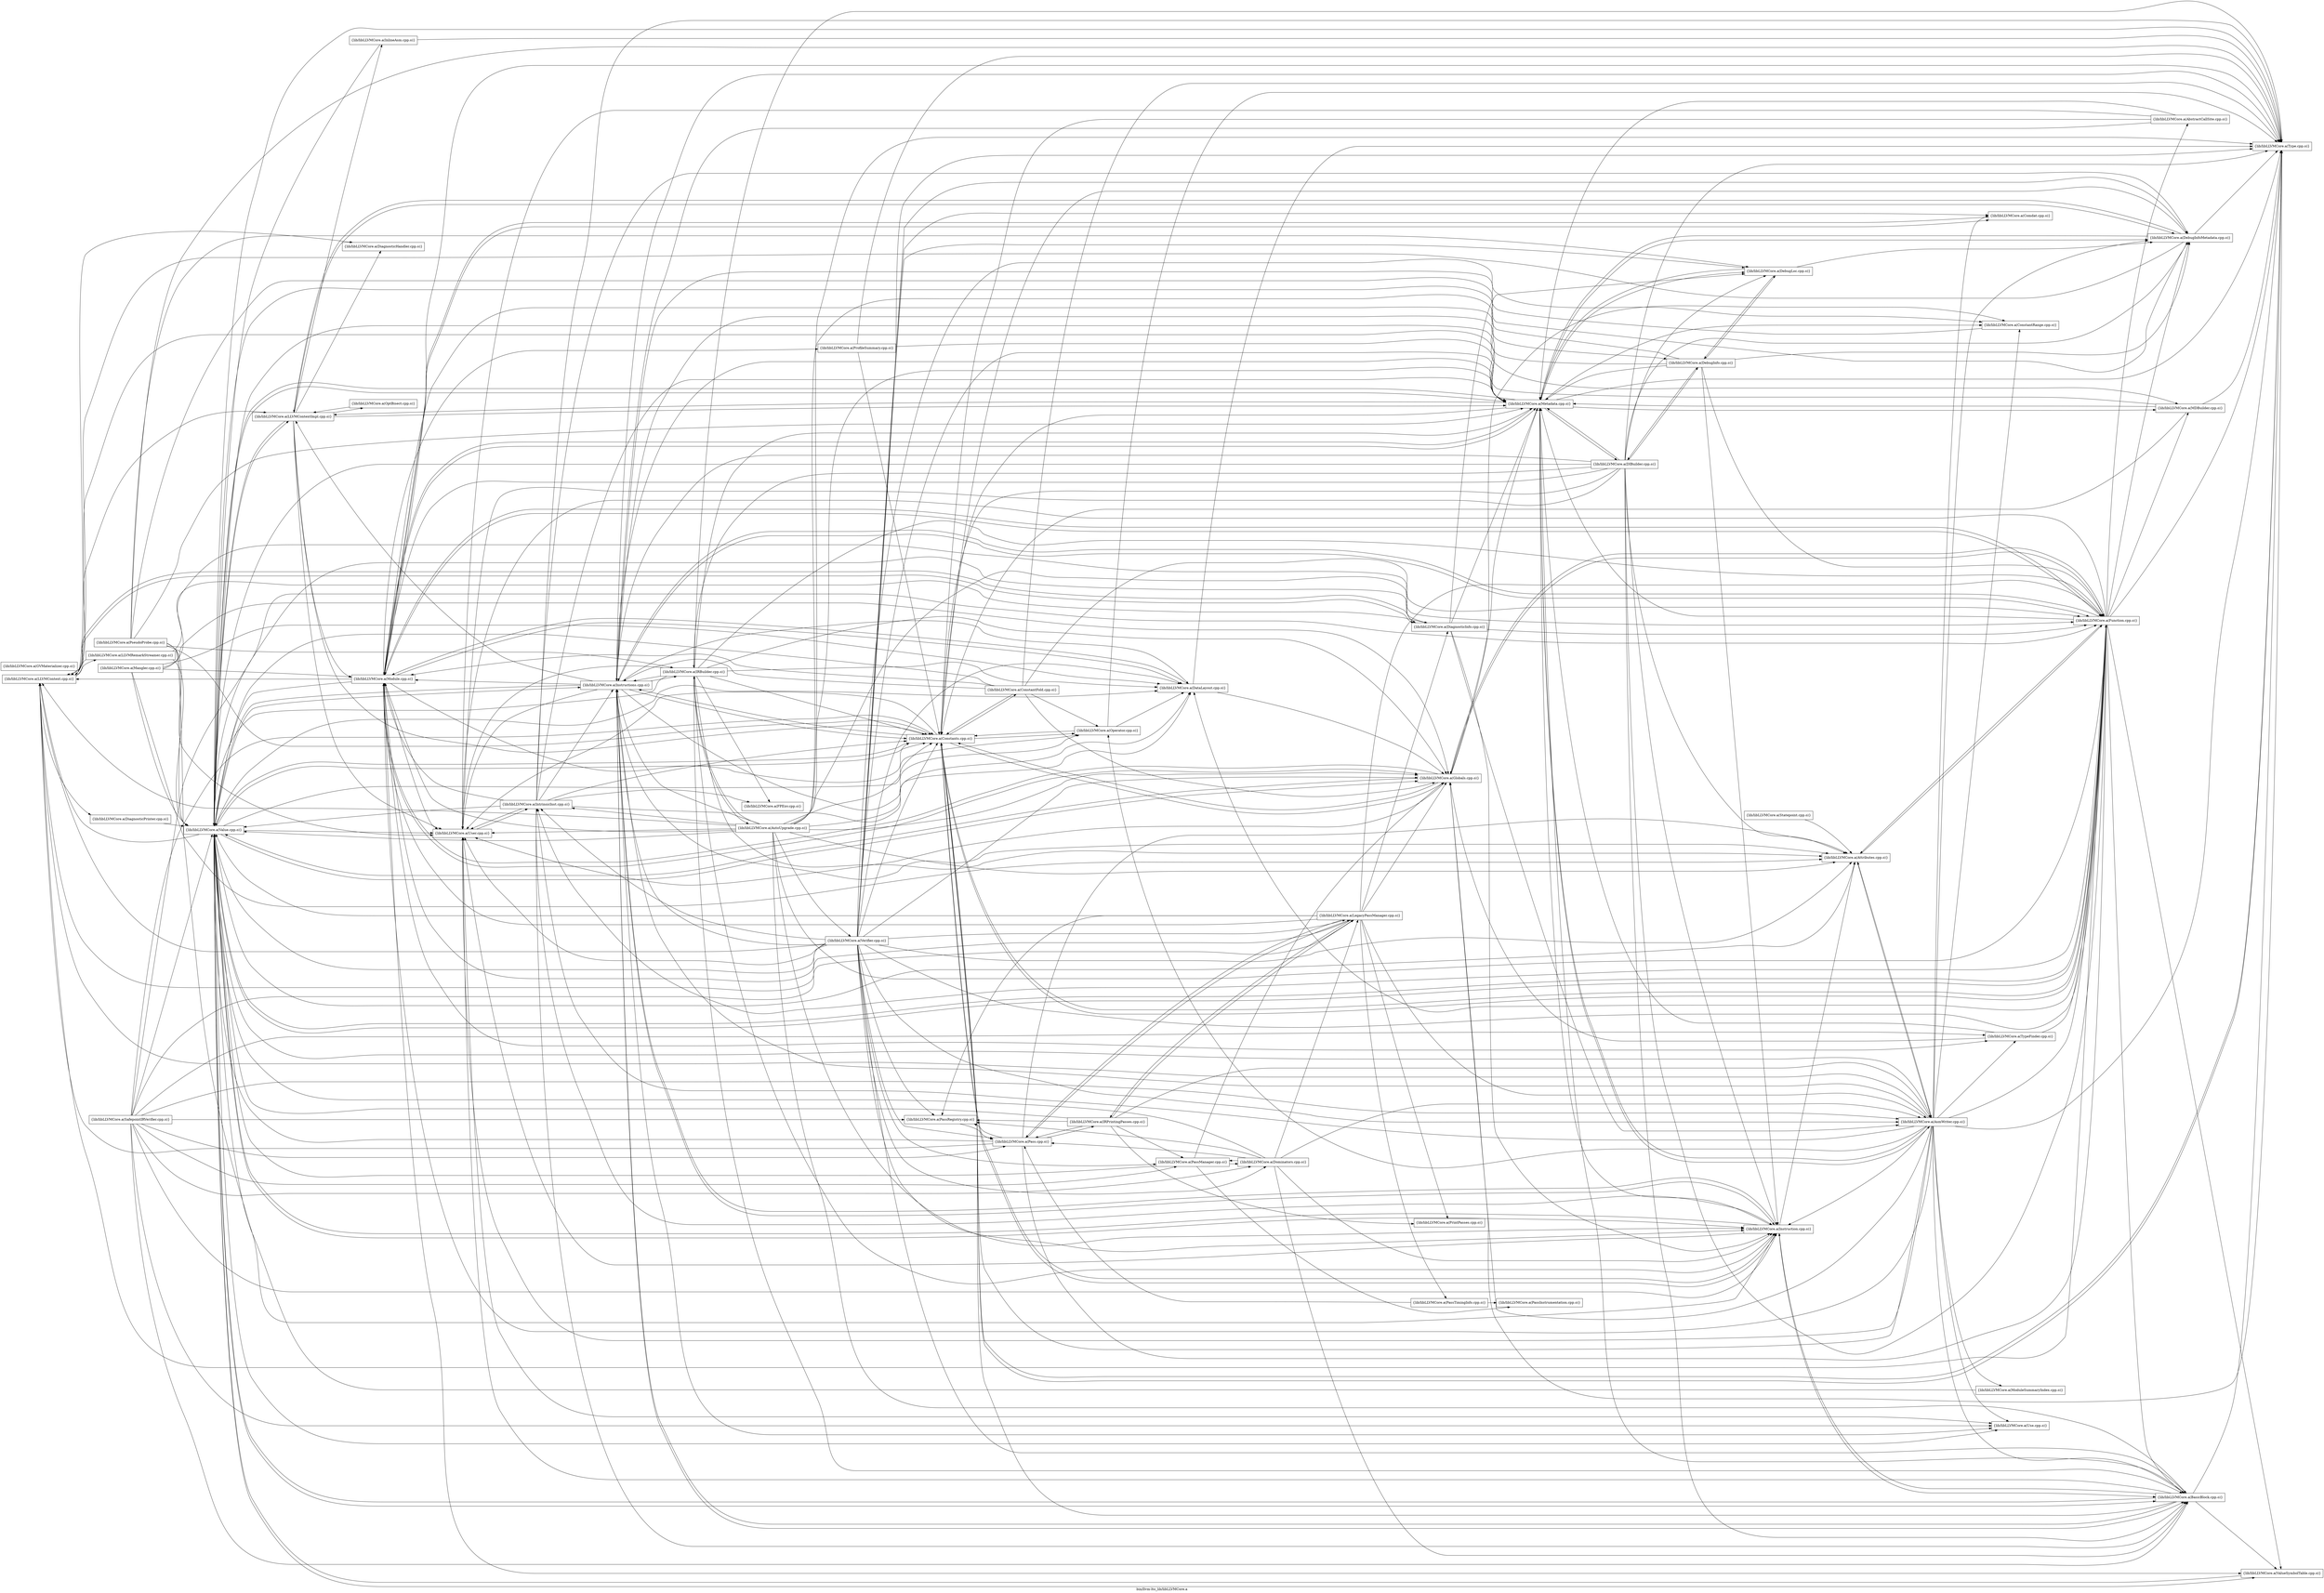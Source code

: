 digraph "bin/llvm-lto_lib/libLLVMCore.a" {
	label="bin/llvm-lto_lib/libLLVMCore.a";
	rankdir=LR;

	Node0x5589fc22cc98 [shape=record,shape=box,group=0,label="{lib/libLLVMCore.a(DiagnosticHandler.cpp.o)}"];
	Node0x5589fc22dc88 [shape=record,shape=box,group=0,label="{lib/libLLVMCore.a(DiagnosticPrinter.cpp.o)}"];
	Node0x5589fc22dc88 -> Node0x5589fc215a98;
	Node0x5589fc22bb68 [shape=record,shape=box,group=0,label="{lib/libLLVMCore.a(LLVMContext.cpp.o)}"];
	Node0x5589fc22bb68 -> Node0x5589fc22cc98;
	Node0x5589fc22bb68 -> Node0x5589fc22d4b8;
	Node0x5589fc22bb68 -> Node0x5589fc22dc88;
	Node0x5589fc22bb68 -> Node0x5589fc22d328;
	Node0x5589fc22bb68 -> Node0x5589fc22da58;
	Node0x5589fc21a9f8 [shape=record,shape=box,group=0,label="{lib/libLLVMCore.a(Module.cpp.o)}"];
	Node0x5589fc21a9f8 -> Node0x5589fc22d8c8;
	Node0x5589fc21a9f8 -> Node0x5589fc22c8d8;
	Node0x5589fc21a9f8 -> Node0x5589fc22b8e8;
	Node0x5589fc21a9f8 -> Node0x5589fc224b88;
	Node0x5589fc21a9f8 -> Node0x5589fc225ad8;
	Node0x5589fc21a9f8 -> Node0x5589fc22bb68;
	Node0x5589fc21a9f8 -> Node0x5589fc219cd8;
	Node0x5589fc21a9f8 -> Node0x5589fc213608;
	Node0x5589fc21a9f8 -> Node0x5589fc213d88;
	Node0x5589fc21a9f8 -> Node0x5589fc214508;
	Node0x5589fc21a9f8 -> Node0x5589fc214eb8;
	Node0x5589fc21a9f8 -> Node0x5589fc215a98;
	Node0x5589fc21a9f8 -> Node0x5589fc215d68;
	Node0x5589fc2168f8 [shape=record,shape=box,group=0,label="{lib/libLLVMCore.a(Verifier.cpp.o)}"];
	Node0x5589fc2168f8 -> Node0x5589fc22a8f8;
	Node0x5589fc2168f8 -> Node0x5589fc229bd8;
	Node0x5589fc2168f8 -> Node0x5589fc228dc8;
	Node0x5589fc2168f8 -> Node0x5589fc22d8c8;
	Node0x5589fc2168f8 -> Node0x5589fc22d5f8;
	Node0x5589fc2168f8 -> Node0x5589fc22c8d8;
	Node0x5589fc2168f8 -> Node0x5589fc22b8e8;
	Node0x5589fc2168f8 -> Node0x5589fc22bc58;
	Node0x5589fc2168f8 -> Node0x5589fc22c5b8;
	Node0x5589fc2168f8 -> Node0x5589fc223f08;
	Node0x5589fc2168f8 -> Node0x5589fc224b88;
	Node0x5589fc2168f8 -> Node0x5589fc225ad8;
	Node0x5589fc2168f8 -> Node0x5589fc22a358;
	Node0x5589fc2168f8 -> Node0x5589fc22c0b8;
	Node0x5589fc2168f8 -> Node0x5589fc22c838;
	Node0x5589fc2168f8 -> Node0x5589fc22bb68;
	Node0x5589fc2168f8 -> Node0x5589fc22ce78;
	Node0x5589fc2168f8 -> Node0x5589fc219cd8;
	Node0x5589fc2168f8 -> Node0x5589fc21a9f8;
	Node0x5589fc2168f8 -> Node0x5589fc21cac8;
	Node0x5589fc2168f8 -> Node0x5589fc21d748;
	Node0x5589fc2168f8 -> Node0x5589fc217078;
	Node0x5589fc2168f8 -> Node0x5589fc213d88;
	Node0x5589fc2168f8 -> Node0x5589fc214eb8;
	Node0x5589fc2168f8 -> Node0x5589fc215a98;
	Node0x5589fc22ce78 [shape=record,shape=box,group=0,label="{lib/libLLVMCore.a(LegacyPassManager.cpp.o)}"];
	Node0x5589fc22ce78 -> Node0x5589fc22a8f8;
	Node0x5589fc22ce78 -> Node0x5589fc22d4b8;
	Node0x5589fc22ce78 -> Node0x5589fc224b88;
	Node0x5589fc22ce78 -> Node0x5589fc225ad8;
	Node0x5589fc22ce78 -> Node0x5589fc2295e8;
	Node0x5589fc22ce78 -> Node0x5589fc22bb68;
	Node0x5589fc22ce78 -> Node0x5589fc21a9f8;
	Node0x5589fc22ce78 -> Node0x5589fc21cac8;
	Node0x5589fc22ce78 -> Node0x5589fc217078;
	Node0x5589fc22ce78 -> Node0x5589fc2124d8;
	Node0x5589fc22ce78 -> Node0x5589fc212ed8;
	Node0x5589fc22ce78 -> Node0x5589fc215a98;
	Node0x5589fc21cac8 [shape=record,shape=box,group=0,label="{lib/libLLVMCore.a(Pass.cpp.o)}"];
	Node0x5589fc21cac8 -> Node0x5589fc229bd8;
	Node0x5589fc21cac8 -> Node0x5589fc224b88;
	Node0x5589fc21cac8 -> Node0x5589fc2295e8;
	Node0x5589fc21cac8 -> Node0x5589fc22bb68;
	Node0x5589fc21cac8 -> Node0x5589fc22ce78;
	Node0x5589fc21cac8 -> Node0x5589fc217078;
	Node0x5589fc21cac8 -> Node0x5589fc215a98;
	Node0x5589fc215a98 [shape=record,shape=box,group=0,label="{lib/libLLVMCore.a(Value.cpp.o)}"];
	Node0x5589fc215a98 -> Node0x5589fc229bd8;
	Node0x5589fc215a98 -> Node0x5589fc228dc8;
	Node0x5589fc215a98 -> Node0x5589fc22c8d8;
	Node0x5589fc215a98 -> Node0x5589fc22b8e8;
	Node0x5589fc215a98 -> Node0x5589fc224b88;
	Node0x5589fc215a98 -> Node0x5589fc225ad8;
	Node0x5589fc215a98 -> Node0x5589fc22a358;
	Node0x5589fc215a98 -> Node0x5589fc22c0b8;
	Node0x5589fc215a98 -> Node0x5589fc22bb68;
	Node0x5589fc215a98 -> Node0x5589fc22d328;
	Node0x5589fc215a98 -> Node0x5589fc219cd8;
	Node0x5589fc215a98 -> Node0x5589fc21d9c8;
	Node0x5589fc215a98 -> Node0x5589fc213d88;
	Node0x5589fc215a98 -> Node0x5589fc2147d8;
	Node0x5589fc215a98 -> Node0x5589fc214eb8;
	Node0x5589fc215a98 -> Node0x5589fc215d68;
	Node0x5589fc229bd8 [shape=record,shape=box,group=0,label="{lib/libLLVMCore.a(Attributes.cpp.o)}"];
	Node0x5589fc229bd8 -> Node0x5589fc22a8f8;
	Node0x5589fc229bd8 -> Node0x5589fc224b88;
	Node0x5589fc22c8d8 [shape=record,shape=box,group=0,label="{lib/libLLVMCore.a(Constants.cpp.o)}"];
	Node0x5589fc22c8d8 -> Node0x5589fc22c6f8;
	Node0x5589fc22c8d8 -> Node0x5589fc224b88;
	Node0x5589fc22c8d8 -> Node0x5589fc225ad8;
	Node0x5589fc22c8d8 -> Node0x5589fc22a358;
	Node0x5589fc22c8d8 -> Node0x5589fc22c0b8;
	Node0x5589fc22c8d8 -> Node0x5589fc21d9c8;
	Node0x5589fc22c8d8 -> Node0x5589fc213d88;
	Node0x5589fc22c8d8 -> Node0x5589fc214eb8;
	Node0x5589fc22c8d8 -> Node0x5589fc215a98;
	Node0x5589fc21a4a8 [shape=record,shape=box,group=0,label="{lib/libLLVMCore.a(Mangler.cpp.o)}"];
	Node0x5589fc21a4a8 -> Node0x5589fc229bd8;
	Node0x5589fc21a4a8 -> Node0x5589fc22b8e8;
	Node0x5589fc21a4a8 -> Node0x5589fc224b88;
	Node0x5589fc21a4a8 -> Node0x5589fc225ad8;
	Node0x5589fc21a4a8 -> Node0x5589fc21a9f8;
	Node0x5589fc21a4a8 -> Node0x5589fc215a98;
	Node0x5589fc219cd8 [shape=record,shape=box,group=0,label="{lib/libLLVMCore.a(Metadata.cpp.o)}"];
	Node0x5589fc219cd8 -> Node0x5589fc22a8f8;
	Node0x5589fc219cd8 -> Node0x5589fc22d5f8;
	Node0x5589fc219cd8 -> Node0x5589fc22c8d8;
	Node0x5589fc219cd8 -> Node0x5589fc22bb18;
	Node0x5589fc219cd8 -> Node0x5589fc22bc58;
	Node0x5589fc219cd8 -> Node0x5589fc22c5b8;
	Node0x5589fc219cd8 -> Node0x5589fc22bb68;
	Node0x5589fc219cd8 -> Node0x5589fc22d328;
	Node0x5589fc219cd8 -> Node0x5589fc21c168;
	Node0x5589fc219cd8 -> Node0x5589fc21a9f8;
	Node0x5589fc219cd8 -> Node0x5589fc213d88;
	Node0x5589fc219cd8 -> Node0x5589fc215a98;
	Node0x5589fc22b8e8 [shape=record,shape=box,group=0,label="{lib/libLLVMCore.a(DataLayout.cpp.o)}"];
	Node0x5589fc22b8e8 -> Node0x5589fc225ad8;
	Node0x5589fc22b8e8 -> Node0x5589fc21a9f8;
	Node0x5589fc22b8e8 -> Node0x5589fc213d88;
	Node0x5589fc22d4b8 [shape=record,shape=box,group=0,label="{lib/libLLVMCore.a(DiagnosticInfo.cpp.o)}"];
	Node0x5589fc22d4b8 -> Node0x5589fc22a8f8;
	Node0x5589fc22d4b8 -> Node0x5589fc22c5b8;
	Node0x5589fc22d4b8 -> Node0x5589fc224b88;
	Node0x5589fc22d4b8 -> Node0x5589fc22a358;
	Node0x5589fc22d4b8 -> Node0x5589fc22bb68;
	Node0x5589fc22d4b8 -> Node0x5589fc219cd8;
	Node0x5589fc22d4b8 -> Node0x5589fc215a98;
	Node0x5589fc224b88 [shape=record,shape=box,group=0,label="{lib/libLLVMCore.a(Function.cpp.o)}"];
	Node0x5589fc224b88 -> Node0x5589fc229bd8;
	Node0x5589fc224b88 -> Node0x5589fc228dc8;
	Node0x5589fc224b88 -> Node0x5589fc22c8d8;
	Node0x5589fc224b88 -> Node0x5589fc22b8e8;
	Node0x5589fc224b88 -> Node0x5589fc22bc58;
	Node0x5589fc224b88 -> Node0x5589fc224d18;
	Node0x5589fc224b88 -> Node0x5589fc225ad8;
	Node0x5589fc224b88 -> Node0x5589fc22c0b8;
	Node0x5589fc224b88 -> Node0x5589fc22c838;
	Node0x5589fc224b88 -> Node0x5589fc22bb68;
	Node0x5589fc224b88 -> Node0x5589fc21c168;
	Node0x5589fc224b88 -> Node0x5589fc219cd8;
	Node0x5589fc224b88 -> Node0x5589fc21a9f8;
	Node0x5589fc224b88 -> Node0x5589fc213d88;
	Node0x5589fc224b88 -> Node0x5589fc214eb8;
	Node0x5589fc224b88 -> Node0x5589fc215a98;
	Node0x5589fc224b88 -> Node0x5589fc215d68;
	Node0x5589fc225ad8 [shape=record,shape=box,group=0,label="{lib/libLLVMCore.a(Globals.cpp.o)}"];
	Node0x5589fc225ad8 -> Node0x5589fc22d5f8;
	Node0x5589fc225ad8 -> Node0x5589fc22c8d8;
	Node0x5589fc225ad8 -> Node0x5589fc224b88;
	Node0x5589fc225ad8 -> Node0x5589fc219cd8;
	Node0x5589fc225ad8 -> Node0x5589fc21a9f8;
	Node0x5589fc225ad8 -> Node0x5589fc213d88;
	Node0x5589fc225ad8 -> Node0x5589fc214eb8;
	Node0x5589fc225ad8 -> Node0x5589fc215a98;
	Node0x5589fc229b88 [shape=record,shape=box,group=0,label="{lib/libLLVMCore.a(IRBuilder.cpp.o)}"];
	Node0x5589fc229b88 -> Node0x5589fc229bd8;
	Node0x5589fc229b88 -> Node0x5589fc229a48;
	Node0x5589fc229b88 -> Node0x5589fc228dc8;
	Node0x5589fc229b88 -> Node0x5589fc22c8d8;
	Node0x5589fc229b88 -> Node0x5589fc22b8e8;
	Node0x5589fc229b88 -> Node0x5589fc224b88;
	Node0x5589fc229b88 -> Node0x5589fc225ad8;
	Node0x5589fc229b88 -> Node0x5589fc228f58;
	Node0x5589fc229b88 -> Node0x5589fc22a358;
	Node0x5589fc229b88 -> Node0x5589fc22c0b8;
	Node0x5589fc229b88 -> Node0x5589fc219cd8;
	Node0x5589fc229b88 -> Node0x5589fc213d88;
	Node0x5589fc229b88 -> Node0x5589fc214eb8;
	Node0x5589fc229b88 -> Node0x5589fc215a98;
	Node0x5589fc22b1b8 [shape=record,shape=box,group=0,label="{lib/libLLVMCore.a(InlineAsm.cpp.o)}"];
	Node0x5589fc22b1b8 -> Node0x5589fc213d88;
	Node0x5589fc22b1b8 -> Node0x5589fc215a98;
	Node0x5589fc22a358 [shape=record,shape=box,group=0,label="{lib/libLLVMCore.a(Instruction.cpp.o)}"];
	Node0x5589fc22a358 -> Node0x5589fc229bd8;
	Node0x5589fc22a358 -> Node0x5589fc228dc8;
	Node0x5589fc22a358 -> Node0x5589fc22c8d8;
	Node0x5589fc22a358 -> Node0x5589fc22c0b8;
	Node0x5589fc22a358 -> Node0x5589fc219cd8;
	Node0x5589fc22a358 -> Node0x5589fc214eb8;
	Node0x5589fc22a358 -> Node0x5589fc215a98;
	Node0x5589fc22c0b8 [shape=record,shape=box,group=0,label="{lib/libLLVMCore.a(Instructions.cpp.o)}"];
	Node0x5589fc22c0b8 -> Node0x5589fc229bd8;
	Node0x5589fc22c0b8 -> Node0x5589fc228dc8;
	Node0x5589fc22c0b8 -> Node0x5589fc22c8d8;
	Node0x5589fc22c0b8 -> Node0x5589fc22b8e8;
	Node0x5589fc22c0b8 -> Node0x5589fc224b88;
	Node0x5589fc22c0b8 -> Node0x5589fc229b88;
	Node0x5589fc22c0b8 -> Node0x5589fc22a358;
	Node0x5589fc22c0b8 -> Node0x5589fc22d328;
	Node0x5589fc22c0b8 -> Node0x5589fc21c168;
	Node0x5589fc22c0b8 -> Node0x5589fc219cd8;
	Node0x5589fc22c0b8 -> Node0x5589fc21a9f8;
	Node0x5589fc22c0b8 -> Node0x5589fc21d9c8;
	Node0x5589fc22c0b8 -> Node0x5589fc213d88;
	Node0x5589fc22c0b8 -> Node0x5589fc2147d8;
	Node0x5589fc22c0b8 -> Node0x5589fc214eb8;
	Node0x5589fc22c0b8 -> Node0x5589fc215a98;
	Node0x5589fc213d88 [shape=record,shape=box,group=0,label="{lib/libLLVMCore.a(Type.cpp.o)}"];
	Node0x5589fc213d88 -> Node0x5589fc22c8d8;
	Node0x5589fc214eb8 [shape=record,shape=box,group=0,label="{lib/libLLVMCore.a(User.cpp.o)}"];
	Node0x5589fc214eb8 -> Node0x5589fc22c838;
	Node0x5589fc214eb8 -> Node0x5589fc2147d8;
	Node0x5589fc228dc8 [shape=record,shape=box,group=0,label="{lib/libLLVMCore.a(BasicBlock.cpp.o)}"];
	Node0x5589fc228dc8 -> Node0x5589fc22c8d8;
	Node0x5589fc228dc8 -> Node0x5589fc22a358;
	Node0x5589fc228dc8 -> Node0x5589fc22c0b8;
	Node0x5589fc228dc8 -> Node0x5589fc219cd8;
	Node0x5589fc228dc8 -> Node0x5589fc213d88;
	Node0x5589fc228dc8 -> Node0x5589fc214eb8;
	Node0x5589fc228dc8 -> Node0x5589fc215a98;
	Node0x5589fc228dc8 -> Node0x5589fc215d68;
	Node0x5589fc22c838 [shape=record,shape=box,group=0,label="{lib/libLLVMCore.a(IntrinsicInst.cpp.o)}"];
	Node0x5589fc22c838 -> Node0x5589fc228dc8;
	Node0x5589fc22c838 -> Node0x5589fc22c8d8;
	Node0x5589fc22c838 -> Node0x5589fc22b8e8;
	Node0x5589fc22c838 -> Node0x5589fc22bc58;
	Node0x5589fc22c838 -> Node0x5589fc228f58;
	Node0x5589fc22c838 -> Node0x5589fc22a358;
	Node0x5589fc22c838 -> Node0x5589fc22c0b8;
	Node0x5589fc22c838 -> Node0x5589fc219cd8;
	Node0x5589fc22c838 -> Node0x5589fc21a9f8;
	Node0x5589fc22c838 -> Node0x5589fc213d88;
	Node0x5589fc22c838 -> Node0x5589fc214eb8;
	Node0x5589fc22c838 -> Node0x5589fc215a98;
	Node0x5589fc21d9c8 [shape=record,shape=box,group=0,label="{lib/libLLVMCore.a(Operator.cpp.o)}"];
	Node0x5589fc21d9c8 -> Node0x5589fc22c8d8;
	Node0x5589fc21d9c8 -> Node0x5589fc22b8e8;
	Node0x5589fc21d9c8 -> Node0x5589fc213d88;
	Node0x5589fc22bc58 [shape=record,shape=box,group=0,label="{lib/libLLVMCore.a(DebugInfoMetadata.cpp.o)}"];
	Node0x5589fc22bc58 -> Node0x5589fc22c8d8;
	Node0x5589fc22bc58 -> Node0x5589fc22bb68;
	Node0x5589fc22bc58 -> Node0x5589fc22d328;
	Node0x5589fc22bc58 -> Node0x5589fc219cd8;
	Node0x5589fc22bc58 -> Node0x5589fc213d88;
	Node0x5589fc22d5f8 [shape=record,shape=box,group=0,label="{lib/libLLVMCore.a(ConstantRange.cpp.o)}"];
	Node0x5589fc22d5f8 -> Node0x5589fc22c0b8;
	Node0x5589fc217078 [shape=record,shape=box,group=0,label="{lib/libLLVMCore.a(PassRegistry.cpp.o)}"];
	Node0x5589fc217078 -> Node0x5589fc21cac8;
	Node0x5589fc22c5b8 [shape=record,shape=box,group=0,label="{lib/libLLVMCore.a(DebugLoc.cpp.o)}"];
	Node0x5589fc22c5b8 -> Node0x5589fc22b528;
	Node0x5589fc22c5b8 -> Node0x5589fc22bc58;
	Node0x5589fc22c5b8 -> Node0x5589fc219cd8;
	Node0x5589fc223f08 [shape=record,shape=box,group=0,label="{lib/libLLVMCore.a(Dominators.cpp.o)}"];
	Node0x5589fc223f08 -> Node0x5589fc22a8f8;
	Node0x5589fc223f08 -> Node0x5589fc228dc8;
	Node0x5589fc223f08 -> Node0x5589fc22a358;
	Node0x5589fc223f08 -> Node0x5589fc22ce78;
	Node0x5589fc223f08 -> Node0x5589fc21cac8;
	Node0x5589fc223f08 -> Node0x5589fc21d748;
	Node0x5589fc223f08 -> Node0x5589fc217078;
	Node0x5589fc223f08 -> Node0x5589fc215a98;
	Node0x5589fc2147d8 [shape=record,shape=box,group=0,label="{lib/libLLVMCore.a(Use.cpp.o)}"];
	Node0x5589fc229a48 [shape=record,shape=box,group=0,label="{lib/libLLVMCore.a(AutoUpgrade.cpp.o)}"];
	Node0x5589fc229a48 -> Node0x5589fc229bd8;
	Node0x5589fc229a48 -> Node0x5589fc228dc8;
	Node0x5589fc229a48 -> Node0x5589fc22c8d8;
	Node0x5589fc229a48 -> Node0x5589fc22b8e8;
	Node0x5589fc229a48 -> Node0x5589fc22b528;
	Node0x5589fc229a48 -> Node0x5589fc22d4b8;
	Node0x5589fc229a48 -> Node0x5589fc224b88;
	Node0x5589fc229a48 -> Node0x5589fc225ad8;
	Node0x5589fc229a48 -> Node0x5589fc229b88;
	Node0x5589fc229a48 -> Node0x5589fc22a358;
	Node0x5589fc229a48 -> Node0x5589fc22c0b8;
	Node0x5589fc229a48 -> Node0x5589fc22c838;
	Node0x5589fc229a48 -> Node0x5589fc22bb68;
	Node0x5589fc229a48 -> Node0x5589fc219cd8;
	Node0x5589fc229a48 -> Node0x5589fc21a9f8;
	Node0x5589fc229a48 -> Node0x5589fc213d88;
	Node0x5589fc229a48 -> Node0x5589fc214eb8;
	Node0x5589fc229a48 -> Node0x5589fc215a98;
	Node0x5589fc229a48 -> Node0x5589fc2168f8;
	Node0x5589fc22b528 [shape=record,shape=box,group=0,label="{lib/libLLVMCore.a(DebugInfo.cpp.o)}"];
	Node0x5589fc22b528 -> Node0x5589fc22bb18;
	Node0x5589fc22b528 -> Node0x5589fc22bc58;
	Node0x5589fc22b528 -> Node0x5589fc22c5b8;
	Node0x5589fc22b528 -> Node0x5589fc224b88;
	Node0x5589fc22b528 -> Node0x5589fc22a358;
	Node0x5589fc22b528 -> Node0x5589fc219cd8;
	Node0x5589fc22b528 -> Node0x5589fc21a9f8;
	Node0x5589fc22b528 -> Node0x5589fc215a98;
	Node0x5589fc225a38 [shape=record,shape=box,group=0,label="{lib/libLLVMCore.a(GVMaterializer.cpp.o)}"];
	Node0x5589fc21df18 [shape=record,shape=box,group=0,label="{lib/libLLVMCore.a(ModuleSummaryIndex.cpp.o)}"];
	Node0x5589fc21df18 -> Node0x5589fc215a98;
	Node0x5589fc22d8c8 [shape=record,shape=box,group=0,label="{lib/libLLVMCore.a(Comdat.cpp.o)}"];
	Node0x5589fc22d8c8 -> Node0x5589fc21a9f8;
	Node0x5589fc22a8f8 [shape=record,shape=box,group=0,label="{lib/libLLVMCore.a(AsmWriter.cpp.o)}"];
	Node0x5589fc22a8f8 -> Node0x5589fc229bd8;
	Node0x5589fc22a8f8 -> Node0x5589fc228dc8;
	Node0x5589fc22a8f8 -> Node0x5589fc22d8c8;
	Node0x5589fc22a8f8 -> Node0x5589fc22d5f8;
	Node0x5589fc22a8f8 -> Node0x5589fc22c8d8;
	Node0x5589fc22a8f8 -> Node0x5589fc22bc58;
	Node0x5589fc22a8f8 -> Node0x5589fc224b88;
	Node0x5589fc22a8f8 -> Node0x5589fc225ad8;
	Node0x5589fc22a8f8 -> Node0x5589fc22a358;
	Node0x5589fc22a8f8 -> Node0x5589fc22c0b8;
	Node0x5589fc22a8f8 -> Node0x5589fc22c838;
	Node0x5589fc22a8f8 -> Node0x5589fc22bb68;
	Node0x5589fc22a8f8 -> Node0x5589fc219cd8;
	Node0x5589fc22a8f8 -> Node0x5589fc21a9f8;
	Node0x5589fc22a8f8 -> Node0x5589fc21df18;
	Node0x5589fc22a8f8 -> Node0x5589fc21d9c8;
	Node0x5589fc22a8f8 -> Node0x5589fc213d88;
	Node0x5589fc22a8f8 -> Node0x5589fc214508;
	Node0x5589fc22a8f8 -> Node0x5589fc2147d8;
	Node0x5589fc22a8f8 -> Node0x5589fc214eb8;
	Node0x5589fc22a8f8 -> Node0x5589fc215a98;
	Node0x5589fc212ed8 [shape=record,shape=box,group=0,label="{lib/libLLVMCore.a(PrintPasses.cpp.o)}"];
	Node0x5589fc2295e8 [shape=record,shape=box,group=0,label="{lib/libLLVMCore.a(IRPrintingPasses.cpp.o)}"];
	Node0x5589fc2295e8 -> Node0x5589fc22a8f8;
	Node0x5589fc2295e8 -> Node0x5589fc22ce78;
	Node0x5589fc2295e8 -> Node0x5589fc21cac8;
	Node0x5589fc2295e8 -> Node0x5589fc21d748;
	Node0x5589fc2295e8 -> Node0x5589fc217078;
	Node0x5589fc2295e8 -> Node0x5589fc212ed8;
	Node0x5589fc2295e8 -> Node0x5589fc215a98;
	Node0x5589fc2124d8 [shape=record,shape=box,group=0,label="{lib/libLLVMCore.a(PassTimingInfo.cpp.o)}"];
	Node0x5589fc2124d8 -> Node0x5589fc21cac8;
	Node0x5589fc2124d8 -> Node0x5589fc21d068;
	Node0x5589fc21c168 [shape=record,shape=box,group=0,label="{lib/libLLVMCore.a(MDBuilder.cpp.o)}"];
	Node0x5589fc21c168 -> Node0x5589fc22c8d8;
	Node0x5589fc21c168 -> Node0x5589fc219cd8;
	Node0x5589fc21c168 -> Node0x5589fc213d88;
	Node0x5589fc21c168 -> Node0x5589fc215a98;
	Node0x5589fc21d748 [shape=record,shape=box,group=0,label="{lib/libLLVMCore.a(PassManager.cpp.o)}"];
	Node0x5589fc21d748 -> Node0x5589fc223f08;
	Node0x5589fc21d748 -> Node0x5589fc225ad8;
	Node0x5589fc21d748 -> Node0x5589fc21d068;
	Node0x5589fc21d748 -> Node0x5589fc215a98;
	Node0x5589fc22bb18 [shape=record,shape=box,group=0,label="{lib/libLLVMCore.a(DIBuilder.cpp.o)}"];
	Node0x5589fc22bb18 -> Node0x5589fc229bd8;
	Node0x5589fc22bb18 -> Node0x5589fc228dc8;
	Node0x5589fc22bb18 -> Node0x5589fc22c8d8;
	Node0x5589fc22bb18 -> Node0x5589fc22b528;
	Node0x5589fc22bb18 -> Node0x5589fc22bc58;
	Node0x5589fc22bb18 -> Node0x5589fc22c5b8;
	Node0x5589fc22bb18 -> Node0x5589fc224b88;
	Node0x5589fc22bb18 -> Node0x5589fc229b88;
	Node0x5589fc22bb18 -> Node0x5589fc22a358;
	Node0x5589fc22bb18 -> Node0x5589fc22c0b8;
	Node0x5589fc22bb18 -> Node0x5589fc219cd8;
	Node0x5589fc22bb18 -> Node0x5589fc21a9f8;
	Node0x5589fc22bb18 -> Node0x5589fc213d88;
	Node0x5589fc22bb18 -> Node0x5589fc214eb8;
	Node0x5589fc22bb18 -> Node0x5589fc215a98;
	Node0x5589fc214508 [shape=record,shape=box,group=0,label="{lib/libLLVMCore.a(TypeFinder.cpp.o)}"];
	Node0x5589fc214508 -> Node0x5589fc224b88;
	Node0x5589fc214508 -> Node0x5589fc225ad8;
	Node0x5589fc214508 -> Node0x5589fc219cd8;
	Node0x5589fc215d68 [shape=record,shape=box,group=0,label="{lib/libLLVMCore.a(ValueSymbolTable.cpp.o)}"];
	Node0x5589fc215d68 -> Node0x5589fc215a98;
	Node0x5589fc22c6f8 [shape=record,shape=box,group=0,label="{lib/libLLVMCore.a(ConstantFold.cpp.o)}"];
	Node0x5589fc22c6f8 -> Node0x5589fc22c8d8;
	Node0x5589fc22c6f8 -> Node0x5589fc224b88;
	Node0x5589fc22c6f8 -> Node0x5589fc225ad8;
	Node0x5589fc22c6f8 -> Node0x5589fc22c0b8;
	Node0x5589fc22c6f8 -> Node0x5589fc21a9f8;
	Node0x5589fc22c6f8 -> Node0x5589fc21d9c8;
	Node0x5589fc22c6f8 -> Node0x5589fc213d88;
	Node0x5589fc22c6f8 -> Node0x5589fc215a98;
	Node0x5589fc22d328 [shape=record,shape=box,group=0,label="{lib/libLLVMCore.a(LLVMContextImpl.cpp.o)}"];
	Node0x5589fc22d328 -> Node0x5589fc22c8d8;
	Node0x5589fc22d328 -> Node0x5589fc22bc58;
	Node0x5589fc22d328 -> Node0x5589fc22cc98;
	Node0x5589fc22d328 -> Node0x5589fc22b1b8;
	Node0x5589fc22d328 -> Node0x5589fc219cd8;
	Node0x5589fc22d328 -> Node0x5589fc21a9f8;
	Node0x5589fc22d328 -> Node0x5589fc21e648;
	Node0x5589fc22d328 -> Node0x5589fc214eb8;
	Node0x5589fc22d328 -> Node0x5589fc215a98;
	Node0x5589fc224d18 [shape=record,shape=box,group=0,label="{lib/libLLVMCore.a(AbstractCallSite.cpp.o)}"];
	Node0x5589fc224d18 -> Node0x5589fc22c8d8;
	Node0x5589fc224d18 -> Node0x5589fc22c0b8;
	Node0x5589fc224d18 -> Node0x5589fc219cd8;
	Node0x5589fc224d18 -> Node0x5589fc214eb8;
	Node0x5589fc228f58 [shape=record,shape=box,group=0,label="{lib/libLLVMCore.a(FPEnv.cpp.o)}"];
	Node0x5589fc22da58 [shape=record,shape=box,group=0,label="{lib/libLLVMCore.a(LLVMRemarkStreamer.cpp.o)}"];
	Node0x5589fc22da58 -> Node0x5589fc22d4b8;
	Node0x5589fc22da58 -> Node0x5589fc22bb68;
	Node0x5589fc22da58 -> Node0x5589fc215a98;
	Node0x5589fc21e648 [shape=record,shape=box,group=0,label="{lib/libLLVMCore.a(OptBisect.cpp.o)}"];
	Node0x5589fc21e648 -> Node0x5589fc22d328;
	Node0x5589fc213608 [shape=record,shape=box,group=0,label="{lib/libLLVMCore.a(ProfileSummary.cpp.o)}"];
	Node0x5589fc213608 -> Node0x5589fc22c8d8;
	Node0x5589fc213608 -> Node0x5589fc219cd8;
	Node0x5589fc213608 -> Node0x5589fc213d88;
	Node0x5589fc21d068 [shape=record,shape=box,group=0,label="{lib/libLLVMCore.a(PassInstrumentation.cpp.o)}"];
	Node0x5589fc21de28 [shape=record,shape=box,group=0,label="{lib/libLLVMCore.a(Statepoint.cpp.o)}"];
	Node0x5589fc21de28 -> Node0x5589fc229bd8;
	Node0x5589fc221438 [shape=record,shape=box,group=0,label="{lib/libLLVMCore.a(SafepointIRVerifier.cpp.o)}"];
	Node0x5589fc221438 -> Node0x5589fc22a8f8;
	Node0x5589fc221438 -> Node0x5589fc228dc8;
	Node0x5589fc221438 -> Node0x5589fc22c8d8;
	Node0x5589fc221438 -> Node0x5589fc223f08;
	Node0x5589fc221438 -> Node0x5589fc224b88;
	Node0x5589fc221438 -> Node0x5589fc22a358;
	Node0x5589fc221438 -> Node0x5589fc22ce78;
	Node0x5589fc221438 -> Node0x5589fc21cac8;
	Node0x5589fc221438 -> Node0x5589fc21d748;
	Node0x5589fc221438 -> Node0x5589fc217078;
	Node0x5589fc221438 -> Node0x5589fc214508;
	Node0x5589fc221438 -> Node0x5589fc2147d8;
	Node0x5589fc221438 -> Node0x5589fc215a98;
	Node0x5589fc2227e8 [shape=record,shape=box,group=0,label="{lib/libLLVMCore.a(PseudoProbe.cpp.o)}"];
	Node0x5589fc2227e8 -> Node0x5589fc22c8d8;
	Node0x5589fc2227e8 -> Node0x5589fc22bc58;
	Node0x5589fc2227e8 -> Node0x5589fc22c5b8;
	Node0x5589fc2227e8 -> Node0x5589fc229b88;
	Node0x5589fc2227e8 -> Node0x5589fc22a358;
	Node0x5589fc2227e8 -> Node0x5589fc219cd8;
	Node0x5589fc2227e8 -> Node0x5589fc213d88;
	Node0x5589fc2227e8 -> Node0x5589fc214eb8;
	Node0x5589fc2227e8 -> Node0x5589fc215a98;
}

